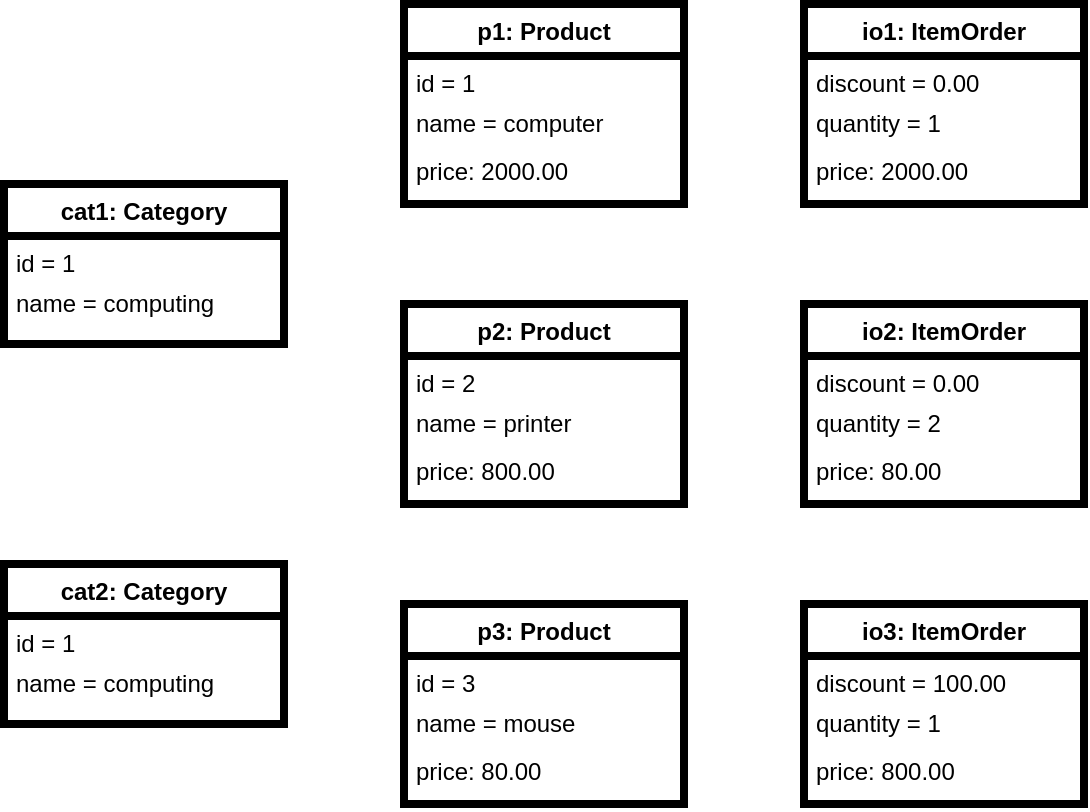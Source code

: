 <mxfile version="14.6.13" type="device"><diagram id="C5RBs43oDa-KdzZeNtuy" name="Page-1"><mxGraphModel dx="946" dy="672" grid="1" gridSize="10" guides="1" tooltips="1" connect="1" arrows="1" fold="1" page="1" pageScale="1" pageWidth="827" pageHeight="1169" math="0" shadow="0"><root><mxCell id="WIyWlLk6GJQsqaUBKTNV-0"/><mxCell id="WIyWlLk6GJQsqaUBKTNV-1" parent="WIyWlLk6GJQsqaUBKTNV-0"/><mxCell id="aKMQZRntwJBQudiZjVvR-5" value="cat1: Category" style="swimlane;fontStyle=1;childLayout=stackLayout;horizontal=1;startSize=26;horizontalStack=0;resizeParent=1;resizeParentMax=0;resizeLast=0;collapsible=1;marginBottom=0;strokeWidth=4;rounded=0;shadow=0;sketch=0;glass=0;swimlaneLine=1;swimlaneFillColor=none;" vertex="1" parent="WIyWlLk6GJQsqaUBKTNV-1"><mxGeometry x="20" y="140" width="140" height="80" as="geometry"/></mxCell><mxCell id="aKMQZRntwJBQudiZjVvR-6" value="id = 1" style="text;fillColor=none;align=left;verticalAlign=top;spacingLeft=4;spacingRight=4;overflow=hidden;rotatable=0;points=[[0,0.5],[1,0.5]];portConstraint=eastwest;rounded=0;shadow=0;" vertex="1" parent="aKMQZRntwJBQudiZjVvR-5"><mxGeometry y="26" width="140" height="20" as="geometry"/></mxCell><mxCell id="aKMQZRntwJBQudiZjVvR-7" value="name = computing" style="text;fillColor=none;align=left;verticalAlign=top;spacingLeft=4;spacingRight=4;overflow=hidden;rotatable=0;points=[[0,0.5],[1,0.5]];portConstraint=eastwest;rounded=0;shadow=0;" vertex="1" parent="aKMQZRntwJBQudiZjVvR-5"><mxGeometry y="46" width="140" height="34" as="geometry"/></mxCell><mxCell id="aKMQZRntwJBQudiZjVvR-10" value="p1: Product" style="swimlane;fontStyle=1;childLayout=stackLayout;horizontal=1;startSize=26;horizontalStack=0;resizeParent=1;resizeParentMax=0;resizeLast=0;collapsible=1;marginBottom=0;strokeWidth=4;rounded=0;shadow=0;sketch=0;glass=0;swimlaneLine=1;swimlaneFillColor=none;" vertex="1" parent="WIyWlLk6GJQsqaUBKTNV-1"><mxGeometry x="220" y="50" width="140" height="100" as="geometry"/></mxCell><mxCell id="aKMQZRntwJBQudiZjVvR-11" value="id = 1" style="text;fillColor=none;align=left;verticalAlign=top;spacingLeft=4;spacingRight=4;overflow=hidden;rotatable=0;points=[[0,0.5],[1,0.5]];portConstraint=eastwest;rounded=0;shadow=0;" vertex="1" parent="aKMQZRntwJBQudiZjVvR-10"><mxGeometry y="26" width="140" height="20" as="geometry"/></mxCell><mxCell id="aKMQZRntwJBQudiZjVvR-12" value="name = computer" style="text;fillColor=none;align=left;verticalAlign=top;spacingLeft=4;spacingRight=4;overflow=hidden;rotatable=0;points=[[0,0.5],[1,0.5]];portConstraint=eastwest;rounded=0;shadow=0;" vertex="1" parent="aKMQZRntwJBQudiZjVvR-10"><mxGeometry y="46" width="140" height="24" as="geometry"/></mxCell><mxCell id="aKMQZRntwJBQudiZjVvR-13" value="price: 2000.00" style="text;fillColor=none;align=left;verticalAlign=top;spacingLeft=4;spacingRight=4;overflow=hidden;rotatable=0;points=[[0,0.5],[1,0.5]];portConstraint=eastwest;rounded=0;shadow=0;" vertex="1" parent="aKMQZRntwJBQudiZjVvR-10"><mxGeometry y="70" width="140" height="30" as="geometry"/></mxCell><mxCell id="aKMQZRntwJBQudiZjVvR-15" value="p2: Product" style="swimlane;fontStyle=1;childLayout=stackLayout;horizontal=1;startSize=26;horizontalStack=0;resizeParent=1;resizeParentMax=0;resizeLast=0;collapsible=1;marginBottom=0;strokeWidth=4;rounded=0;shadow=0;sketch=0;glass=0;swimlaneLine=1;swimlaneFillColor=none;" vertex="1" parent="WIyWlLk6GJQsqaUBKTNV-1"><mxGeometry x="220" y="200" width="140" height="100" as="geometry"/></mxCell><mxCell id="aKMQZRntwJBQudiZjVvR-16" value="id = 2" style="text;fillColor=none;align=left;verticalAlign=top;spacingLeft=4;spacingRight=4;overflow=hidden;rotatable=0;points=[[0,0.5],[1,0.5]];portConstraint=eastwest;rounded=0;shadow=0;" vertex="1" parent="aKMQZRntwJBQudiZjVvR-15"><mxGeometry y="26" width="140" height="20" as="geometry"/></mxCell><mxCell id="aKMQZRntwJBQudiZjVvR-17" value="name = printer" style="text;fillColor=none;align=left;verticalAlign=top;spacingLeft=4;spacingRight=4;overflow=hidden;rotatable=0;points=[[0,0.5],[1,0.5]];portConstraint=eastwest;rounded=0;shadow=0;" vertex="1" parent="aKMQZRntwJBQudiZjVvR-15"><mxGeometry y="46" width="140" height="24" as="geometry"/></mxCell><mxCell id="aKMQZRntwJBQudiZjVvR-18" value="price: 800.00" style="text;fillColor=none;align=left;verticalAlign=top;spacingLeft=4;spacingRight=4;overflow=hidden;rotatable=0;points=[[0,0.5],[1,0.5]];portConstraint=eastwest;rounded=0;shadow=0;" vertex="1" parent="aKMQZRntwJBQudiZjVvR-15"><mxGeometry y="70" width="140" height="30" as="geometry"/></mxCell><mxCell id="aKMQZRntwJBQudiZjVvR-19" value="p3: Product" style="swimlane;fontStyle=1;childLayout=stackLayout;horizontal=1;startSize=26;horizontalStack=0;resizeParent=1;resizeParentMax=0;resizeLast=0;collapsible=1;marginBottom=0;strokeWidth=4;rounded=0;shadow=0;sketch=0;glass=0;swimlaneLine=1;swimlaneFillColor=none;" vertex="1" parent="WIyWlLk6GJQsqaUBKTNV-1"><mxGeometry x="220" y="350" width="140" height="100" as="geometry"/></mxCell><mxCell id="aKMQZRntwJBQudiZjVvR-20" value="id = 3" style="text;fillColor=none;align=left;verticalAlign=top;spacingLeft=4;spacingRight=4;overflow=hidden;rotatable=0;points=[[0,0.5],[1,0.5]];portConstraint=eastwest;rounded=0;shadow=0;" vertex="1" parent="aKMQZRntwJBQudiZjVvR-19"><mxGeometry y="26" width="140" height="20" as="geometry"/></mxCell><mxCell id="aKMQZRntwJBQudiZjVvR-21" value="name = mouse" style="text;fillColor=none;align=left;verticalAlign=top;spacingLeft=4;spacingRight=4;overflow=hidden;rotatable=0;points=[[0,0.5],[1,0.5]];portConstraint=eastwest;rounded=0;shadow=0;" vertex="1" parent="aKMQZRntwJBQudiZjVvR-19"><mxGeometry y="46" width="140" height="24" as="geometry"/></mxCell><mxCell id="aKMQZRntwJBQudiZjVvR-22" value="price: 80.00" style="text;fillColor=none;align=left;verticalAlign=top;spacingLeft=4;spacingRight=4;overflow=hidden;rotatable=0;points=[[0,0.5],[1,0.5]];portConstraint=eastwest;rounded=0;shadow=0;" vertex="1" parent="aKMQZRntwJBQudiZjVvR-19"><mxGeometry y="70" width="140" height="30" as="geometry"/></mxCell><mxCell id="aKMQZRntwJBQudiZjVvR-23" value="cat2: Category" style="swimlane;fontStyle=1;childLayout=stackLayout;horizontal=1;startSize=26;horizontalStack=0;resizeParent=1;resizeParentMax=0;resizeLast=0;collapsible=1;marginBottom=0;strokeWidth=4;rounded=0;shadow=0;sketch=0;glass=0;swimlaneLine=1;swimlaneFillColor=none;" vertex="1" parent="WIyWlLk6GJQsqaUBKTNV-1"><mxGeometry x="20" y="330" width="140" height="80" as="geometry"/></mxCell><mxCell id="aKMQZRntwJBQudiZjVvR-24" value="id = 1" style="text;fillColor=none;align=left;verticalAlign=top;spacingLeft=4;spacingRight=4;overflow=hidden;rotatable=0;points=[[0,0.5],[1,0.5]];portConstraint=eastwest;rounded=0;shadow=0;" vertex="1" parent="aKMQZRntwJBQudiZjVvR-23"><mxGeometry y="26" width="140" height="20" as="geometry"/></mxCell><mxCell id="aKMQZRntwJBQudiZjVvR-25" value="name = computing" style="text;fillColor=none;align=left;verticalAlign=top;spacingLeft=4;spacingRight=4;overflow=hidden;rotatable=0;points=[[0,0.5],[1,0.5]];portConstraint=eastwest;rounded=0;shadow=0;" vertex="1" parent="aKMQZRntwJBQudiZjVvR-23"><mxGeometry y="46" width="140" height="34" as="geometry"/></mxCell><mxCell id="aKMQZRntwJBQudiZjVvR-28" value="io1: ItemOrder" style="swimlane;fontStyle=1;childLayout=stackLayout;horizontal=1;startSize=26;horizontalStack=0;resizeParent=1;resizeParentMax=0;resizeLast=0;collapsible=1;marginBottom=0;strokeWidth=4;rounded=0;shadow=0;sketch=0;glass=0;swimlaneLine=1;swimlaneFillColor=none;" vertex="1" parent="WIyWlLk6GJQsqaUBKTNV-1"><mxGeometry x="420" y="50" width="140" height="100" as="geometry"/></mxCell><mxCell id="aKMQZRntwJBQudiZjVvR-29" value="discount = 0.00" style="text;fillColor=none;align=left;verticalAlign=top;spacingLeft=4;spacingRight=4;overflow=hidden;rotatable=0;points=[[0,0.5],[1,0.5]];portConstraint=eastwest;rounded=0;shadow=0;" vertex="1" parent="aKMQZRntwJBQudiZjVvR-28"><mxGeometry y="26" width="140" height="20" as="geometry"/></mxCell><mxCell id="aKMQZRntwJBQudiZjVvR-30" value="quantity = 1" style="text;fillColor=none;align=left;verticalAlign=top;spacingLeft=4;spacingRight=4;overflow=hidden;rotatable=0;points=[[0,0.5],[1,0.5]];portConstraint=eastwest;rounded=0;shadow=0;" vertex="1" parent="aKMQZRntwJBQudiZjVvR-28"><mxGeometry y="46" width="140" height="24" as="geometry"/></mxCell><mxCell id="aKMQZRntwJBQudiZjVvR-31" value="price: 2000.00" style="text;fillColor=none;align=left;verticalAlign=top;spacingLeft=4;spacingRight=4;overflow=hidden;rotatable=0;points=[[0,0.5],[1,0.5]];portConstraint=eastwest;rounded=0;shadow=0;" vertex="1" parent="aKMQZRntwJBQudiZjVvR-28"><mxGeometry y="70" width="140" height="30" as="geometry"/></mxCell><mxCell id="aKMQZRntwJBQudiZjVvR-44" value="io3: ItemOrder" style="swimlane;fontStyle=1;childLayout=stackLayout;horizontal=1;startSize=26;horizontalStack=0;resizeParent=1;resizeParentMax=0;resizeLast=0;collapsible=1;marginBottom=0;strokeWidth=4;rounded=0;shadow=0;sketch=0;glass=0;swimlaneLine=1;swimlaneFillColor=none;" vertex="1" parent="WIyWlLk6GJQsqaUBKTNV-1"><mxGeometry x="420" y="350" width="140" height="100" as="geometry"/></mxCell><mxCell id="aKMQZRntwJBQudiZjVvR-45" value="discount = 100.00" style="text;fillColor=none;align=left;verticalAlign=top;spacingLeft=4;spacingRight=4;overflow=hidden;rotatable=0;points=[[0,0.5],[1,0.5]];portConstraint=eastwest;rounded=0;shadow=0;" vertex="1" parent="aKMQZRntwJBQudiZjVvR-44"><mxGeometry y="26" width="140" height="20" as="geometry"/></mxCell><mxCell id="aKMQZRntwJBQudiZjVvR-46" value="quantity = 1" style="text;fillColor=none;align=left;verticalAlign=top;spacingLeft=4;spacingRight=4;overflow=hidden;rotatable=0;points=[[0,0.5],[1,0.5]];portConstraint=eastwest;rounded=0;shadow=0;" vertex="1" parent="aKMQZRntwJBQudiZjVvR-44"><mxGeometry y="46" width="140" height="24" as="geometry"/></mxCell><mxCell id="aKMQZRntwJBQudiZjVvR-47" value="price: 800.00" style="text;fillColor=none;align=left;verticalAlign=top;spacingLeft=4;spacingRight=4;overflow=hidden;rotatable=0;points=[[0,0.5],[1,0.5]];portConstraint=eastwest;rounded=0;shadow=0;" vertex="1" parent="aKMQZRntwJBQudiZjVvR-44"><mxGeometry y="70" width="140" height="30" as="geometry"/></mxCell><mxCell id="aKMQZRntwJBQudiZjVvR-48" value="io2: ItemOrder" style="swimlane;fontStyle=1;childLayout=stackLayout;horizontal=1;startSize=26;horizontalStack=0;resizeParent=1;resizeParentMax=0;resizeLast=0;collapsible=1;marginBottom=0;strokeWidth=4;rounded=0;shadow=0;sketch=0;glass=0;swimlaneLine=1;swimlaneFillColor=none;" vertex="1" parent="WIyWlLk6GJQsqaUBKTNV-1"><mxGeometry x="420" y="200" width="140" height="100" as="geometry"/></mxCell><mxCell id="aKMQZRntwJBQudiZjVvR-49" value="discount = 0.00" style="text;fillColor=none;align=left;verticalAlign=top;spacingLeft=4;spacingRight=4;overflow=hidden;rotatable=0;points=[[0,0.5],[1,0.5]];portConstraint=eastwest;rounded=0;shadow=0;" vertex="1" parent="aKMQZRntwJBQudiZjVvR-48"><mxGeometry y="26" width="140" height="20" as="geometry"/></mxCell><mxCell id="aKMQZRntwJBQudiZjVvR-50" value="quantity = 2" style="text;fillColor=none;align=left;verticalAlign=top;spacingLeft=4;spacingRight=4;overflow=hidden;rotatable=0;points=[[0,0.5],[1,0.5]];portConstraint=eastwest;rounded=0;shadow=0;" vertex="1" parent="aKMQZRntwJBQudiZjVvR-48"><mxGeometry y="46" width="140" height="24" as="geometry"/></mxCell><mxCell id="aKMQZRntwJBQudiZjVvR-51" value="price: 80.00" style="text;fillColor=none;align=left;verticalAlign=top;spacingLeft=4;spacingRight=4;overflow=hidden;rotatable=0;points=[[0,0.5],[1,0.5]];portConstraint=eastwest;rounded=0;shadow=0;" vertex="1" parent="aKMQZRntwJBQudiZjVvR-48"><mxGeometry y="70" width="140" height="30" as="geometry"/></mxCell></root></mxGraphModel></diagram></mxfile>